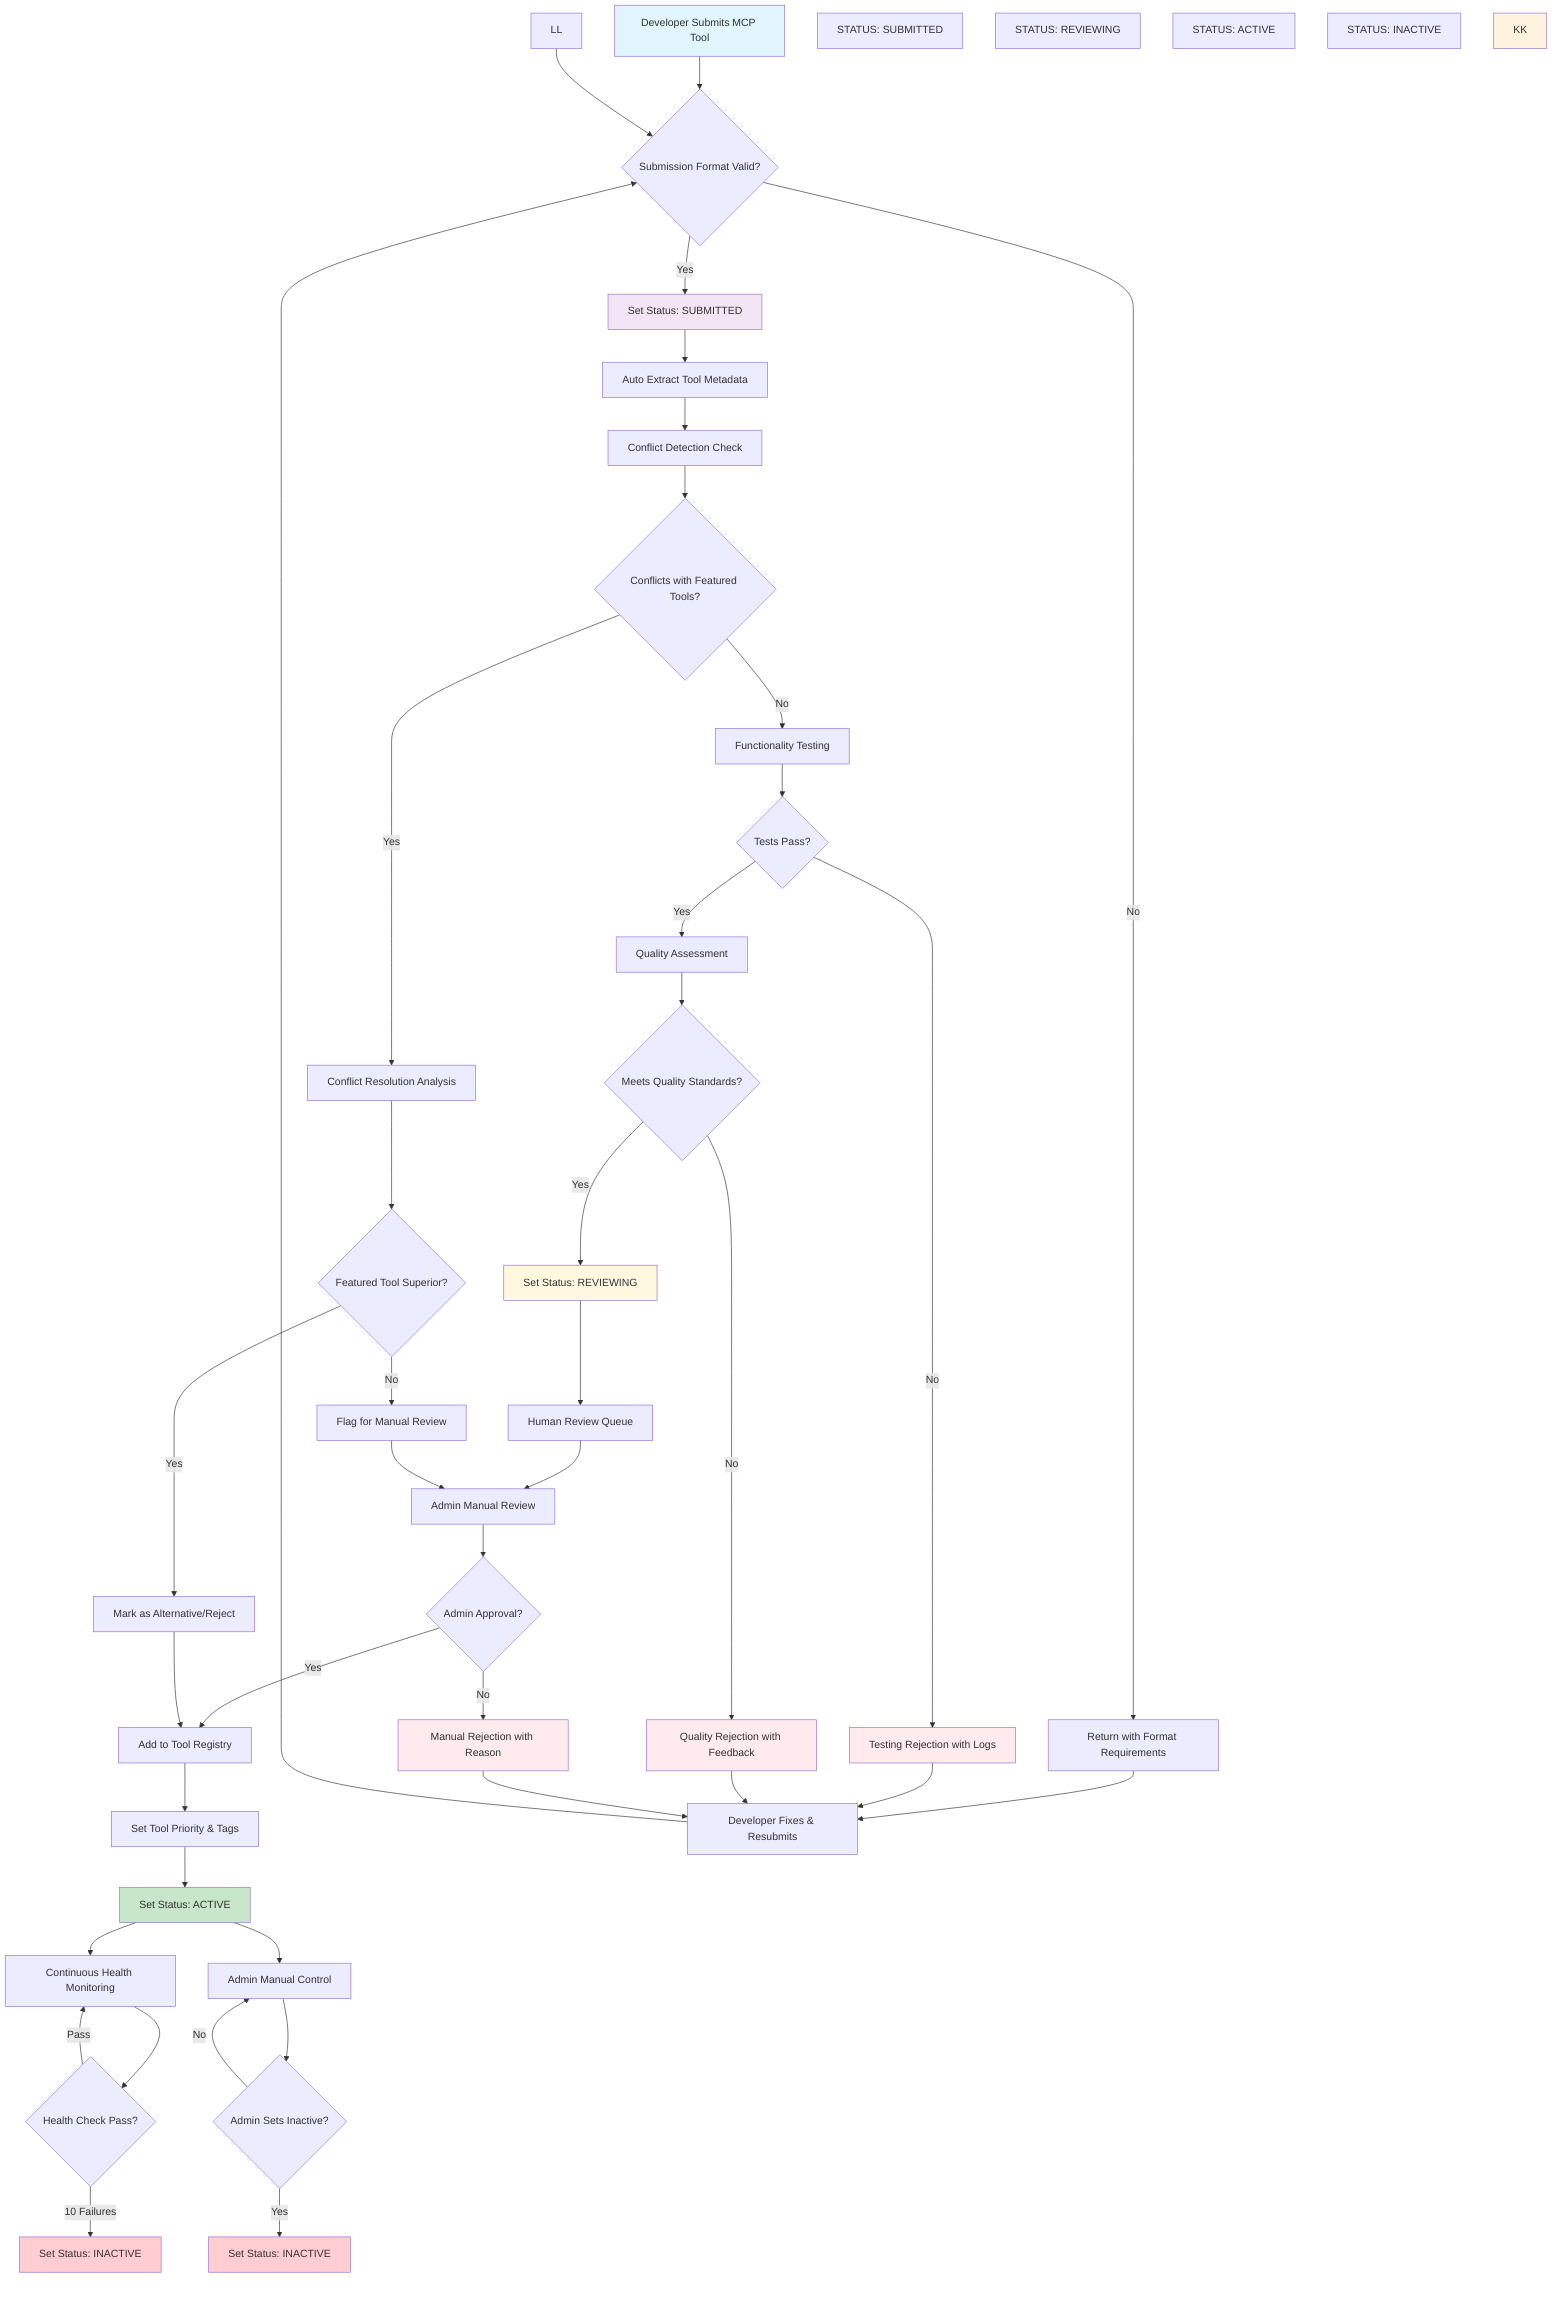 flowchart TD
    A[Developer Submits MCP Tool] --> B{Submission Format Valid?}
    B -->|No| C[Return with Format Requirements]
    B -->|Yes| D[Set Status: SUBMITTED]
    
    D --> E[Auto Extract Tool Metadata]
    E --> F[Conflict Detection Check]
    F --> G{Conflicts with Featured Tools?}
    
    G -->|Yes| H[Conflict Resolution Analysis]
    H --> I{Featured Tool Superior?}
    I -->|Yes| J[Mark as Alternative/Reject]
    I -->|No| K[Flag for Manual Review]
    
    G -->|No| O[Functionality Testing]
    
    O --> P{Tests Pass?}
    P -->|No| Q[Testing Rejection with Logs]
    P -->|Yes| R[Quality Assessment]
    
    R --> S{Meets Quality Standards?}
    S -->|No| T[Quality Rejection with Feedback]
    S -->|Yes| U[Set Status: REVIEWING]
    
    U --> V[Human Review Queue]
    V --> W[Admin Manual Review]
    W --> X{Admin Approval?}
    X -->|No| Y[Manual Rejection with Reason]
    X -->|Yes| Z[Add to Tool Registry]
    
    J --> Z
    Z --> BB[Set Tool Priority & Tags]
    BB --> CC[Set Status: ACTIVE]
    
    %% Health Check Monitoring
    CC --> EE[Continuous Health Monitoring]
    EE --> FF{Health Check Pass?}
    FF -->|Pass| EE
    FF -->|10 Failures| GG[Set Status: INACTIVE]
    
    %% Admin Manual Inactive
    CC --> HH[Admin Manual Control]
    HH --> II{Admin Sets Inactive?}
    II -->|Yes| JJ[Set Status: INACTIVE]
    II -->|No| HH
    
    %% Status flows
   
    K --> W
    C --> MM[Developer Fixes & Resubmits]
    Q --> MM
    T --> MM
    Y --> MM
    LL --> B
    MM --> B
    
    %% Status boxes
    NN[STATUS: SUBMITTED]
    OO[STATUS: REVIEWING]    
    QQ[STATUS: ACTIVE]
    RR[STATUS: INACTIVE]
    
    style A fill:#e1f5fe
  
    style KK fill:#fff3e0
    style Q fill:#ffebee
    style T fill:#ffebee
    style Y fill:#ffebee
    style D fill:#f3e5f5
    style U fill:#fff8e1
    
    style CC fill:#c8e6c9
    style GG fill:#ffcdd2
    style JJ fill:#ffcdd2